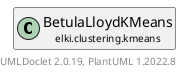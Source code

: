 @startuml
    remove .*\.(Instance|Par|Parameterizer|Factory)$
    set namespaceSeparator none
    hide empty fields
    hide empty methods

    class "<size:14>BetulaLloydKMeans.Par\n<size:10>elki.clustering.kmeans" as elki.clustering.kmeans.BetulaLloydKMeans.Par [[BetulaLloydKMeans.Par.html]] {
        {static} +STORE_IDS_ID: OptionID
        {static} +IGNORE_WEIGHT_ID: OptionID
        ~cffactory: Factory<?>
        ~initialization: AbstractCFKMeansInitialization
        ~storeIds: boolean
        ~ignoreWeight: boolean
        +configure(Parameterization): void
        +make(): BetulaLloydKMeans
    }

    abstract class "<size:14>AbstractKMeans.Par\n<size:10>elki.clustering.kmeans" as elki.clustering.kmeans.AbstractKMeans.Par<NumberVector> [[AbstractKMeans.Par.html]] {
        {abstract} +make(): AbstractKMeans<V extends NumberVector, ?>
    }
    class "<size:14>BetulaLloydKMeans\n<size:10>elki.clustering.kmeans" as elki.clustering.kmeans.BetulaLloydKMeans [[BetulaLloydKMeans.html]]

    elki.clustering.kmeans.AbstractKMeans.Par <|-- elki.clustering.kmeans.BetulaLloydKMeans.Par
    elki.clustering.kmeans.BetulaLloydKMeans +-- elki.clustering.kmeans.BetulaLloydKMeans.Par

    center footer UMLDoclet 2.0.19, PlantUML 1.2022.8
@enduml
